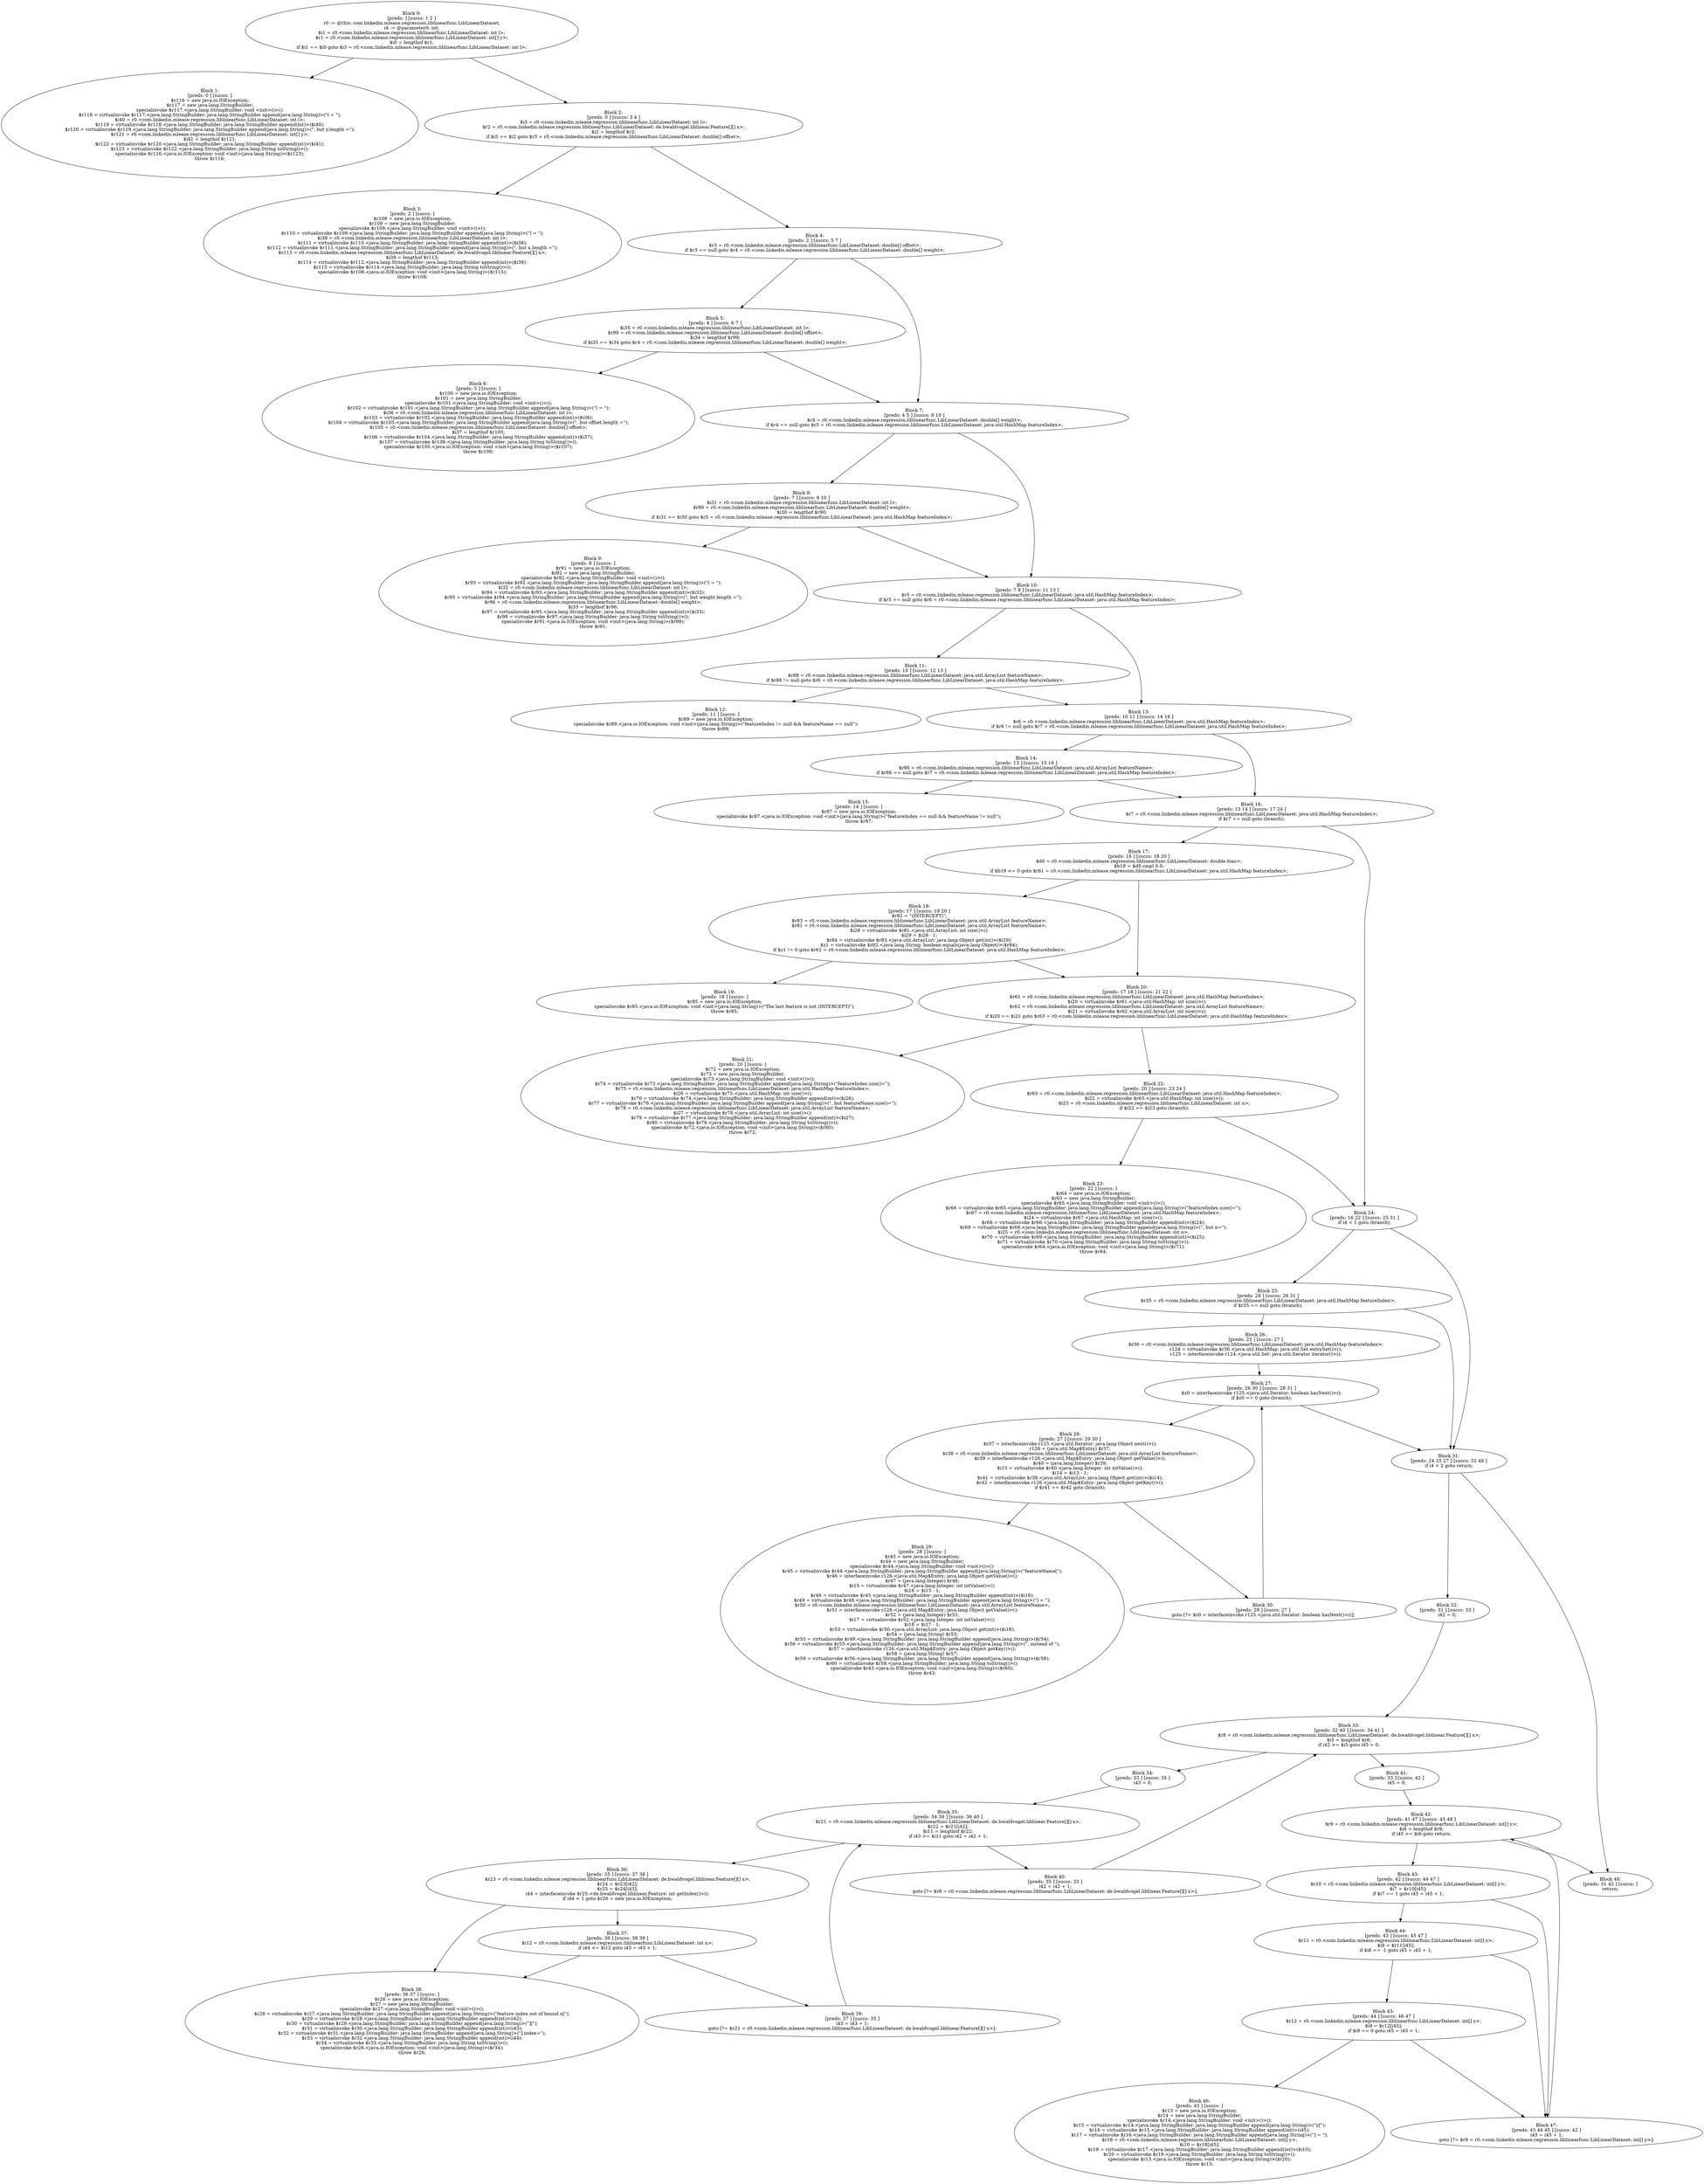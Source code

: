 digraph "unitGraph" {
    "Block 0:
[preds: ] [succs: 1 2 ]
r0 := @this: com.linkedin.mlease.regression.liblinearfunc.LibLinearDataset;
i4 := @parameter0: int;
$i1 = r0.<com.linkedin.mlease.regression.liblinearfunc.LibLinearDataset: int l>;
$r1 = r0.<com.linkedin.mlease.regression.liblinearfunc.LibLinearDataset: int[] y>;
$i0 = lengthof $r1;
if $i1 == $i0 goto $i3 = r0.<com.linkedin.mlease.regression.liblinearfunc.LibLinearDataset: int l>;
"
    "Block 1:
[preds: 0 ] [succs: ]
$r116 = new java.io.IOException;
$r117 = new java.lang.StringBuilder;
specialinvoke $r117.<java.lang.StringBuilder: void <init>()>();
$r118 = virtualinvoke $r117.<java.lang.StringBuilder: java.lang.StringBuilder append(java.lang.String)>(\"l = \");
$i40 = r0.<com.linkedin.mlease.regression.liblinearfunc.LibLinearDataset: int l>;
$r119 = virtualinvoke $r118.<java.lang.StringBuilder: java.lang.StringBuilder append(int)>($i40);
$r120 = virtualinvoke $r119.<java.lang.StringBuilder: java.lang.StringBuilder append(java.lang.String)>(\", but y.length =\");
$r121 = r0.<com.linkedin.mlease.regression.liblinearfunc.LibLinearDataset: int[] y>;
$i41 = lengthof $r121;
$r122 = virtualinvoke $r120.<java.lang.StringBuilder: java.lang.StringBuilder append(int)>($i41);
$r123 = virtualinvoke $r122.<java.lang.StringBuilder: java.lang.String toString()>();
specialinvoke $r116.<java.io.IOException: void <init>(java.lang.String)>($r123);
throw $r116;
"
    "Block 2:
[preds: 0 ] [succs: 3 4 ]
$i3 = r0.<com.linkedin.mlease.regression.liblinearfunc.LibLinearDataset: int l>;
$r2 = r0.<com.linkedin.mlease.regression.liblinearfunc.LibLinearDataset: de.bwaldvogel.liblinear.Feature[][] x>;
$i2 = lengthof $r2;
if $i3 == $i2 goto $r3 = r0.<com.linkedin.mlease.regression.liblinearfunc.LibLinearDataset: double[] offset>;
"
    "Block 3:
[preds: 2 ] [succs: ]
$r108 = new java.io.IOException;
$r109 = new java.lang.StringBuilder;
specialinvoke $r109.<java.lang.StringBuilder: void <init>()>();
$r110 = virtualinvoke $r109.<java.lang.StringBuilder: java.lang.StringBuilder append(java.lang.String)>(\"l = \");
$i38 = r0.<com.linkedin.mlease.regression.liblinearfunc.LibLinearDataset: int l>;
$r111 = virtualinvoke $r110.<java.lang.StringBuilder: java.lang.StringBuilder append(int)>($i38);
$r112 = virtualinvoke $r111.<java.lang.StringBuilder: java.lang.StringBuilder append(java.lang.String)>(\", but x.length =\");
$r113 = r0.<com.linkedin.mlease.regression.liblinearfunc.LibLinearDataset: de.bwaldvogel.liblinear.Feature[][] x>;
$i39 = lengthof $r113;
$r114 = virtualinvoke $r112.<java.lang.StringBuilder: java.lang.StringBuilder append(int)>($i39);
$r115 = virtualinvoke $r114.<java.lang.StringBuilder: java.lang.String toString()>();
specialinvoke $r108.<java.io.IOException: void <init>(java.lang.String)>($r115);
throw $r108;
"
    "Block 4:
[preds: 2 ] [succs: 5 7 ]
$r3 = r0.<com.linkedin.mlease.regression.liblinearfunc.LibLinearDataset: double[] offset>;
if $r3 == null goto $r4 = r0.<com.linkedin.mlease.regression.liblinearfunc.LibLinearDataset: double[] weight>;
"
    "Block 5:
[preds: 4 ] [succs: 6 7 ]
$i35 = r0.<com.linkedin.mlease.regression.liblinearfunc.LibLinearDataset: int l>;
$r99 = r0.<com.linkedin.mlease.regression.liblinearfunc.LibLinearDataset: double[] offset>;
$i34 = lengthof $r99;
if $i35 == $i34 goto $r4 = r0.<com.linkedin.mlease.regression.liblinearfunc.LibLinearDataset: double[] weight>;
"
    "Block 6:
[preds: 5 ] [succs: ]
$r100 = new java.io.IOException;
$r101 = new java.lang.StringBuilder;
specialinvoke $r101.<java.lang.StringBuilder: void <init>()>();
$r102 = virtualinvoke $r101.<java.lang.StringBuilder: java.lang.StringBuilder append(java.lang.String)>(\"l = \");
$i36 = r0.<com.linkedin.mlease.regression.liblinearfunc.LibLinearDataset: int l>;
$r103 = virtualinvoke $r102.<java.lang.StringBuilder: java.lang.StringBuilder append(int)>($i36);
$r104 = virtualinvoke $r103.<java.lang.StringBuilder: java.lang.StringBuilder append(java.lang.String)>(\", but offset.length =\");
$r105 = r0.<com.linkedin.mlease.regression.liblinearfunc.LibLinearDataset: double[] offset>;
$i37 = lengthof $r105;
$r106 = virtualinvoke $r104.<java.lang.StringBuilder: java.lang.StringBuilder append(int)>($i37);
$r107 = virtualinvoke $r106.<java.lang.StringBuilder: java.lang.String toString()>();
specialinvoke $r100.<java.io.IOException: void <init>(java.lang.String)>($r107);
throw $r100;
"
    "Block 7:
[preds: 4 5 ] [succs: 8 10 ]
$r4 = r0.<com.linkedin.mlease.regression.liblinearfunc.LibLinearDataset: double[] weight>;
if $r4 == null goto $r5 = r0.<com.linkedin.mlease.regression.liblinearfunc.LibLinearDataset: java.util.HashMap featureIndex>;
"
    "Block 8:
[preds: 7 ] [succs: 9 10 ]
$i31 = r0.<com.linkedin.mlease.regression.liblinearfunc.LibLinearDataset: int l>;
$r90 = r0.<com.linkedin.mlease.regression.liblinearfunc.LibLinearDataset: double[] weight>;
$i30 = lengthof $r90;
if $i31 == $i30 goto $r5 = r0.<com.linkedin.mlease.regression.liblinearfunc.LibLinearDataset: java.util.HashMap featureIndex>;
"
    "Block 9:
[preds: 8 ] [succs: ]
$r91 = new java.io.IOException;
$r92 = new java.lang.StringBuilder;
specialinvoke $r92.<java.lang.StringBuilder: void <init>()>();
$r93 = virtualinvoke $r92.<java.lang.StringBuilder: java.lang.StringBuilder append(java.lang.String)>(\"l = \");
$i32 = r0.<com.linkedin.mlease.regression.liblinearfunc.LibLinearDataset: int l>;
$r94 = virtualinvoke $r93.<java.lang.StringBuilder: java.lang.StringBuilder append(int)>($i32);
$r95 = virtualinvoke $r94.<java.lang.StringBuilder: java.lang.StringBuilder append(java.lang.String)>(\", but weight.length =\");
$r96 = r0.<com.linkedin.mlease.regression.liblinearfunc.LibLinearDataset: double[] weight>;
$i33 = lengthof $r96;
$r97 = virtualinvoke $r95.<java.lang.StringBuilder: java.lang.StringBuilder append(int)>($i33);
$r98 = virtualinvoke $r97.<java.lang.StringBuilder: java.lang.String toString()>();
specialinvoke $r91.<java.io.IOException: void <init>(java.lang.String)>($r98);
throw $r91;
"
    "Block 10:
[preds: 7 8 ] [succs: 11 13 ]
$r5 = r0.<com.linkedin.mlease.regression.liblinearfunc.LibLinearDataset: java.util.HashMap featureIndex>;
if $r5 == null goto $r6 = r0.<com.linkedin.mlease.regression.liblinearfunc.LibLinearDataset: java.util.HashMap featureIndex>;
"
    "Block 11:
[preds: 10 ] [succs: 12 13 ]
$r88 = r0.<com.linkedin.mlease.regression.liblinearfunc.LibLinearDataset: java.util.ArrayList featureName>;
if $r88 != null goto $r6 = r0.<com.linkedin.mlease.regression.liblinearfunc.LibLinearDataset: java.util.HashMap featureIndex>;
"
    "Block 12:
[preds: 11 ] [succs: ]
$r89 = new java.io.IOException;
specialinvoke $r89.<java.io.IOException: void <init>(java.lang.String)>(\"featureIndex != null && featureName == null\");
throw $r89;
"
    "Block 13:
[preds: 10 11 ] [succs: 14 16 ]
$r6 = r0.<com.linkedin.mlease.regression.liblinearfunc.LibLinearDataset: java.util.HashMap featureIndex>;
if $r6 != null goto $r7 = r0.<com.linkedin.mlease.regression.liblinearfunc.LibLinearDataset: java.util.HashMap featureIndex>;
"
    "Block 14:
[preds: 13 ] [succs: 15 16 ]
$r86 = r0.<com.linkedin.mlease.regression.liblinearfunc.LibLinearDataset: java.util.ArrayList featureName>;
if $r86 == null goto $r7 = r0.<com.linkedin.mlease.regression.liblinearfunc.LibLinearDataset: java.util.HashMap featureIndex>;
"
    "Block 15:
[preds: 14 ] [succs: ]
$r87 = new java.io.IOException;
specialinvoke $r87.<java.io.IOException: void <init>(java.lang.String)>(\"featureIndex == null && featureName != null\");
throw $r87;
"
    "Block 16:
[preds: 13 14 ] [succs: 17 24 ]
$r7 = r0.<com.linkedin.mlease.regression.liblinearfunc.LibLinearDataset: java.util.HashMap featureIndex>;
if $r7 == null goto (branch);
"
    "Block 17:
[preds: 16 ] [succs: 18 20 ]
$d0 = r0.<com.linkedin.mlease.regression.liblinearfunc.LibLinearDataset: double bias>;
$b19 = $d0 cmpl 0.0;
if $b19 <= 0 goto $r61 = r0.<com.linkedin.mlease.regression.liblinearfunc.LibLinearDataset: java.util.HashMap featureIndex>;
"
    "Block 18:
[preds: 17 ] [succs: 19 20 ]
$r82 = \"(INTERCEPT)\";
$r83 = r0.<com.linkedin.mlease.regression.liblinearfunc.LibLinearDataset: java.util.ArrayList featureName>;
$r81 = r0.<com.linkedin.mlease.regression.liblinearfunc.LibLinearDataset: java.util.ArrayList featureName>;
$i28 = virtualinvoke $r81.<java.util.ArrayList: int size()>();
$i29 = $i28 - 1;
$r84 = virtualinvoke $r83.<java.util.ArrayList: java.lang.Object get(int)>($i29);
$z1 = virtualinvoke $r82.<java.lang.String: boolean equals(java.lang.Object)>($r84);
if $z1 != 0 goto $r61 = r0.<com.linkedin.mlease.regression.liblinearfunc.LibLinearDataset: java.util.HashMap featureIndex>;
"
    "Block 19:
[preds: 18 ] [succs: ]
$r85 = new java.io.IOException;
specialinvoke $r85.<java.io.IOException: void <init>(java.lang.String)>(\"The last feature is not (INTERCEPT)\");
throw $r85;
"
    "Block 20:
[preds: 17 18 ] [succs: 21 22 ]
$r61 = r0.<com.linkedin.mlease.regression.liblinearfunc.LibLinearDataset: java.util.HashMap featureIndex>;
$i20 = virtualinvoke $r61.<java.util.HashMap: int size()>();
$r62 = r0.<com.linkedin.mlease.regression.liblinearfunc.LibLinearDataset: java.util.ArrayList featureName>;
$i21 = virtualinvoke $r62.<java.util.ArrayList: int size()>();
if $i20 == $i21 goto $r63 = r0.<com.linkedin.mlease.regression.liblinearfunc.LibLinearDataset: java.util.HashMap featureIndex>;
"
    "Block 21:
[preds: 20 ] [succs: ]
$r72 = new java.io.IOException;
$r73 = new java.lang.StringBuilder;
specialinvoke $r73.<java.lang.StringBuilder: void <init>()>();
$r74 = virtualinvoke $r73.<java.lang.StringBuilder: java.lang.StringBuilder append(java.lang.String)>(\"featureIndex.size()=\");
$r75 = r0.<com.linkedin.mlease.regression.liblinearfunc.LibLinearDataset: java.util.HashMap featureIndex>;
$i26 = virtualinvoke $r75.<java.util.HashMap: int size()>();
$r76 = virtualinvoke $r74.<java.lang.StringBuilder: java.lang.StringBuilder append(int)>($i26);
$r77 = virtualinvoke $r76.<java.lang.StringBuilder: java.lang.StringBuilder append(java.lang.String)>(\", but featureName.size()=\");
$r78 = r0.<com.linkedin.mlease.regression.liblinearfunc.LibLinearDataset: java.util.ArrayList featureName>;
$i27 = virtualinvoke $r78.<java.util.ArrayList: int size()>();
$r79 = virtualinvoke $r77.<java.lang.StringBuilder: java.lang.StringBuilder append(int)>($i27);
$r80 = virtualinvoke $r79.<java.lang.StringBuilder: java.lang.String toString()>();
specialinvoke $r72.<java.io.IOException: void <init>(java.lang.String)>($r80);
throw $r72;
"
    "Block 22:
[preds: 20 ] [succs: 23 24 ]
$r63 = r0.<com.linkedin.mlease.regression.liblinearfunc.LibLinearDataset: java.util.HashMap featureIndex>;
$i22 = virtualinvoke $r63.<java.util.HashMap: int size()>();
$i23 = r0.<com.linkedin.mlease.regression.liblinearfunc.LibLinearDataset: int n>;
if $i22 == $i23 goto (branch);
"
    "Block 23:
[preds: 22 ] [succs: ]
$r64 = new java.io.IOException;
$r65 = new java.lang.StringBuilder;
specialinvoke $r65.<java.lang.StringBuilder: void <init>()>();
$r66 = virtualinvoke $r65.<java.lang.StringBuilder: java.lang.StringBuilder append(java.lang.String)>(\"featureIndex.size()=\");
$r67 = r0.<com.linkedin.mlease.regression.liblinearfunc.LibLinearDataset: java.util.HashMap featureIndex>;
$i24 = virtualinvoke $r67.<java.util.HashMap: int size()>();
$r68 = virtualinvoke $r66.<java.lang.StringBuilder: java.lang.StringBuilder append(int)>($i24);
$r69 = virtualinvoke $r68.<java.lang.StringBuilder: java.lang.StringBuilder append(java.lang.String)>(\", but n=\");
$i25 = r0.<com.linkedin.mlease.regression.liblinearfunc.LibLinearDataset: int n>;
$r70 = virtualinvoke $r69.<java.lang.StringBuilder: java.lang.StringBuilder append(int)>($i25);
$r71 = virtualinvoke $r70.<java.lang.StringBuilder: java.lang.String toString()>();
specialinvoke $r64.<java.io.IOException: void <init>(java.lang.String)>($r71);
throw $r64;
"
    "Block 24:
[preds: 16 22 ] [succs: 25 31 ]
if i4 < 1 goto (branch);
"
    "Block 25:
[preds: 24 ] [succs: 26 31 ]
$r35 = r0.<com.linkedin.mlease.regression.liblinearfunc.LibLinearDataset: java.util.HashMap featureIndex>;
if $r35 == null goto (branch);
"
    "Block 26:
[preds: 25 ] [succs: 27 ]
$r36 = r0.<com.linkedin.mlease.regression.liblinearfunc.LibLinearDataset: java.util.HashMap featureIndex>;
r124 = virtualinvoke $r36.<java.util.HashMap: java.util.Set entrySet()>();
r125 = interfaceinvoke r124.<java.util.Set: java.util.Iterator iterator()>();
"
    "Block 27:
[preds: 26 30 ] [succs: 28 31 ]
$z0 = interfaceinvoke r125.<java.util.Iterator: boolean hasNext()>();
if $z0 == 0 goto (branch);
"
    "Block 28:
[preds: 27 ] [succs: 29 30 ]
$r37 = interfaceinvoke r125.<java.util.Iterator: java.lang.Object next()>();
r126 = (java.util.Map$Entry) $r37;
$r38 = r0.<com.linkedin.mlease.regression.liblinearfunc.LibLinearDataset: java.util.ArrayList featureName>;
$r39 = interfaceinvoke r126.<java.util.Map$Entry: java.lang.Object getValue()>();
$r40 = (java.lang.Integer) $r39;
$i13 = virtualinvoke $r40.<java.lang.Integer: int intValue()>();
$i14 = $i13 - 1;
$r41 = virtualinvoke $r38.<java.util.ArrayList: java.lang.Object get(int)>($i14);
$r42 = interfaceinvoke r126.<java.util.Map$Entry: java.lang.Object getKey()>();
if $r41 == $r42 goto (branch);
"
    "Block 29:
[preds: 28 ] [succs: ]
$r43 = new java.io.IOException;
$r44 = new java.lang.StringBuilder;
specialinvoke $r44.<java.lang.StringBuilder: void <init>()>();
$r45 = virtualinvoke $r44.<java.lang.StringBuilder: java.lang.StringBuilder append(java.lang.String)>(\"featureName[\");
$r46 = interfaceinvoke r126.<java.util.Map$Entry: java.lang.Object getValue()>();
$r47 = (java.lang.Integer) $r46;
$i15 = virtualinvoke $r47.<java.lang.Integer: int intValue()>();
$i16 = $i15 - 1;
$r48 = virtualinvoke $r45.<java.lang.StringBuilder: java.lang.StringBuilder append(int)>($i16);
$r49 = virtualinvoke $r48.<java.lang.StringBuilder: java.lang.StringBuilder append(java.lang.String)>(\"] = \");
$r50 = r0.<com.linkedin.mlease.regression.liblinearfunc.LibLinearDataset: java.util.ArrayList featureName>;
$r51 = interfaceinvoke r126.<java.util.Map$Entry: java.lang.Object getValue()>();
$r52 = (java.lang.Integer) $r51;
$i17 = virtualinvoke $r52.<java.lang.Integer: int intValue()>();
$i18 = $i17 - 1;
$r53 = virtualinvoke $r50.<java.util.ArrayList: java.lang.Object get(int)>($i18);
$r54 = (java.lang.String) $r53;
$r55 = virtualinvoke $r49.<java.lang.StringBuilder: java.lang.StringBuilder append(java.lang.String)>($r54);
$r56 = virtualinvoke $r55.<java.lang.StringBuilder: java.lang.StringBuilder append(java.lang.String)>(\", instead of \");
$r57 = interfaceinvoke r126.<java.util.Map$Entry: java.lang.Object getKey()>();
$r58 = (java.lang.String) $r57;
$r59 = virtualinvoke $r56.<java.lang.StringBuilder: java.lang.StringBuilder append(java.lang.String)>($r58);
$r60 = virtualinvoke $r59.<java.lang.StringBuilder: java.lang.String toString()>();
specialinvoke $r43.<java.io.IOException: void <init>(java.lang.String)>($r60);
throw $r43;
"
    "Block 30:
[preds: 28 ] [succs: 27 ]
goto [?= $z0 = interfaceinvoke r125.<java.util.Iterator: boolean hasNext()>()];
"
    "Block 31:
[preds: 24 25 27 ] [succs: 32 48 ]
if i4 < 2 goto return;
"
    "Block 32:
[preds: 31 ] [succs: 33 ]
i42 = 0;
"
    "Block 33:
[preds: 32 40 ] [succs: 34 41 ]
$r8 = r0.<com.linkedin.mlease.regression.liblinearfunc.LibLinearDataset: de.bwaldvogel.liblinear.Feature[][] x>;
$i5 = lengthof $r8;
if i42 >= $i5 goto i45 = 0;
"
    "Block 34:
[preds: 33 ] [succs: 35 ]
i43 = 0;
"
    "Block 35:
[preds: 34 39 ] [succs: 36 40 ]
$r21 = r0.<com.linkedin.mlease.regression.liblinearfunc.LibLinearDataset: de.bwaldvogel.liblinear.Feature[][] x>;
$r22 = $r21[i42];
$i11 = lengthof $r22;
if i43 >= $i11 goto i42 = i42 + 1;
"
    "Block 36:
[preds: 35 ] [succs: 37 38 ]
$r23 = r0.<com.linkedin.mlease.regression.liblinearfunc.LibLinearDataset: de.bwaldvogel.liblinear.Feature[][] x>;
$r24 = $r23[i42];
$r25 = $r24[i43];
i44 = interfaceinvoke $r25.<de.bwaldvogel.liblinear.Feature: int getIndex()>();
if i44 < 1 goto $r26 = new java.io.IOException;
"
    "Block 37:
[preds: 36 ] [succs: 38 39 ]
$i12 = r0.<com.linkedin.mlease.regression.liblinearfunc.LibLinearDataset: int n>;
if i44 <= $i12 goto i43 = i43 + 1;
"
    "Block 38:
[preds: 36 37 ] [succs: ]
$r26 = new java.io.IOException;
$r27 = new java.lang.StringBuilder;
specialinvoke $r27.<java.lang.StringBuilder: void <init>()>();
$r28 = virtualinvoke $r27.<java.lang.StringBuilder: java.lang.StringBuilder append(java.lang.String)>(\"feature index out of bound x[\");
$r29 = virtualinvoke $r28.<java.lang.StringBuilder: java.lang.StringBuilder append(int)>(i42);
$r30 = virtualinvoke $r29.<java.lang.StringBuilder: java.lang.StringBuilder append(java.lang.String)>(\"][\");
$r31 = virtualinvoke $r30.<java.lang.StringBuilder: java.lang.StringBuilder append(int)>(i43);
$r32 = virtualinvoke $r31.<java.lang.StringBuilder: java.lang.StringBuilder append(java.lang.String)>(\"].index=\");
$r33 = virtualinvoke $r32.<java.lang.StringBuilder: java.lang.StringBuilder append(int)>(i44);
$r34 = virtualinvoke $r33.<java.lang.StringBuilder: java.lang.String toString()>();
specialinvoke $r26.<java.io.IOException: void <init>(java.lang.String)>($r34);
throw $r26;
"
    "Block 39:
[preds: 37 ] [succs: 35 ]
i43 = i43 + 1;
goto [?= $r21 = r0.<com.linkedin.mlease.regression.liblinearfunc.LibLinearDataset: de.bwaldvogel.liblinear.Feature[][] x>];
"
    "Block 40:
[preds: 35 ] [succs: 33 ]
i42 = i42 + 1;
goto [?= $r8 = r0.<com.linkedin.mlease.regression.liblinearfunc.LibLinearDataset: de.bwaldvogel.liblinear.Feature[][] x>];
"
    "Block 41:
[preds: 33 ] [succs: 42 ]
i45 = 0;
"
    "Block 42:
[preds: 41 47 ] [succs: 43 48 ]
$r9 = r0.<com.linkedin.mlease.regression.liblinearfunc.LibLinearDataset: int[] y>;
$i6 = lengthof $r9;
if i45 >= $i6 goto return;
"
    "Block 43:
[preds: 42 ] [succs: 44 47 ]
$r10 = r0.<com.linkedin.mlease.regression.liblinearfunc.LibLinearDataset: int[] y>;
$i7 = $r10[i45];
if $i7 == 1 goto i45 = i45 + 1;
"
    "Block 44:
[preds: 43 ] [succs: 45 47 ]
$r11 = r0.<com.linkedin.mlease.regression.liblinearfunc.LibLinearDataset: int[] y>;
$i8 = $r11[i45];
if $i8 == -1 goto i45 = i45 + 1;
"
    "Block 45:
[preds: 44 ] [succs: 46 47 ]
$r12 = r0.<com.linkedin.mlease.regression.liblinearfunc.LibLinearDataset: int[] y>;
$i9 = $r12[i45];
if $i9 == 0 goto i45 = i45 + 1;
"
    "Block 46:
[preds: 45 ] [succs: ]
$r13 = new java.io.IOException;
$r14 = new java.lang.StringBuilder;
specialinvoke $r14.<java.lang.StringBuilder: void <init>()>();
$r15 = virtualinvoke $r14.<java.lang.StringBuilder: java.lang.StringBuilder append(java.lang.String)>(\"y[\");
$r16 = virtualinvoke $r15.<java.lang.StringBuilder: java.lang.StringBuilder append(int)>(i45);
$r17 = virtualinvoke $r16.<java.lang.StringBuilder: java.lang.StringBuilder append(java.lang.String)>(\"] = \");
$r18 = r0.<com.linkedin.mlease.regression.liblinearfunc.LibLinearDataset: int[] y>;
$i10 = $r18[i45];
$r19 = virtualinvoke $r17.<java.lang.StringBuilder: java.lang.StringBuilder append(int)>($i10);
$r20 = virtualinvoke $r19.<java.lang.StringBuilder: java.lang.String toString()>();
specialinvoke $r13.<java.io.IOException: void <init>(java.lang.String)>($r20);
throw $r13;
"
    "Block 47:
[preds: 43 44 45 ] [succs: 42 ]
i45 = i45 + 1;
goto [?= $r9 = r0.<com.linkedin.mlease.regression.liblinearfunc.LibLinearDataset: int[] y>];
"
    "Block 48:
[preds: 31 42 ] [succs: ]
return;
"
    "Block 0:
[preds: ] [succs: 1 2 ]
r0 := @this: com.linkedin.mlease.regression.liblinearfunc.LibLinearDataset;
i4 := @parameter0: int;
$i1 = r0.<com.linkedin.mlease.regression.liblinearfunc.LibLinearDataset: int l>;
$r1 = r0.<com.linkedin.mlease.regression.liblinearfunc.LibLinearDataset: int[] y>;
$i0 = lengthof $r1;
if $i1 == $i0 goto $i3 = r0.<com.linkedin.mlease.regression.liblinearfunc.LibLinearDataset: int l>;
"->"Block 1:
[preds: 0 ] [succs: ]
$r116 = new java.io.IOException;
$r117 = new java.lang.StringBuilder;
specialinvoke $r117.<java.lang.StringBuilder: void <init>()>();
$r118 = virtualinvoke $r117.<java.lang.StringBuilder: java.lang.StringBuilder append(java.lang.String)>(\"l = \");
$i40 = r0.<com.linkedin.mlease.regression.liblinearfunc.LibLinearDataset: int l>;
$r119 = virtualinvoke $r118.<java.lang.StringBuilder: java.lang.StringBuilder append(int)>($i40);
$r120 = virtualinvoke $r119.<java.lang.StringBuilder: java.lang.StringBuilder append(java.lang.String)>(\", but y.length =\");
$r121 = r0.<com.linkedin.mlease.regression.liblinearfunc.LibLinearDataset: int[] y>;
$i41 = lengthof $r121;
$r122 = virtualinvoke $r120.<java.lang.StringBuilder: java.lang.StringBuilder append(int)>($i41);
$r123 = virtualinvoke $r122.<java.lang.StringBuilder: java.lang.String toString()>();
specialinvoke $r116.<java.io.IOException: void <init>(java.lang.String)>($r123);
throw $r116;
";
    "Block 0:
[preds: ] [succs: 1 2 ]
r0 := @this: com.linkedin.mlease.regression.liblinearfunc.LibLinearDataset;
i4 := @parameter0: int;
$i1 = r0.<com.linkedin.mlease.regression.liblinearfunc.LibLinearDataset: int l>;
$r1 = r0.<com.linkedin.mlease.regression.liblinearfunc.LibLinearDataset: int[] y>;
$i0 = lengthof $r1;
if $i1 == $i0 goto $i3 = r0.<com.linkedin.mlease.regression.liblinearfunc.LibLinearDataset: int l>;
"->"Block 2:
[preds: 0 ] [succs: 3 4 ]
$i3 = r0.<com.linkedin.mlease.regression.liblinearfunc.LibLinearDataset: int l>;
$r2 = r0.<com.linkedin.mlease.regression.liblinearfunc.LibLinearDataset: de.bwaldvogel.liblinear.Feature[][] x>;
$i2 = lengthof $r2;
if $i3 == $i2 goto $r3 = r0.<com.linkedin.mlease.regression.liblinearfunc.LibLinearDataset: double[] offset>;
";
    "Block 2:
[preds: 0 ] [succs: 3 4 ]
$i3 = r0.<com.linkedin.mlease.regression.liblinearfunc.LibLinearDataset: int l>;
$r2 = r0.<com.linkedin.mlease.regression.liblinearfunc.LibLinearDataset: de.bwaldvogel.liblinear.Feature[][] x>;
$i2 = lengthof $r2;
if $i3 == $i2 goto $r3 = r0.<com.linkedin.mlease.regression.liblinearfunc.LibLinearDataset: double[] offset>;
"->"Block 3:
[preds: 2 ] [succs: ]
$r108 = new java.io.IOException;
$r109 = new java.lang.StringBuilder;
specialinvoke $r109.<java.lang.StringBuilder: void <init>()>();
$r110 = virtualinvoke $r109.<java.lang.StringBuilder: java.lang.StringBuilder append(java.lang.String)>(\"l = \");
$i38 = r0.<com.linkedin.mlease.regression.liblinearfunc.LibLinearDataset: int l>;
$r111 = virtualinvoke $r110.<java.lang.StringBuilder: java.lang.StringBuilder append(int)>($i38);
$r112 = virtualinvoke $r111.<java.lang.StringBuilder: java.lang.StringBuilder append(java.lang.String)>(\", but x.length =\");
$r113 = r0.<com.linkedin.mlease.regression.liblinearfunc.LibLinearDataset: de.bwaldvogel.liblinear.Feature[][] x>;
$i39 = lengthof $r113;
$r114 = virtualinvoke $r112.<java.lang.StringBuilder: java.lang.StringBuilder append(int)>($i39);
$r115 = virtualinvoke $r114.<java.lang.StringBuilder: java.lang.String toString()>();
specialinvoke $r108.<java.io.IOException: void <init>(java.lang.String)>($r115);
throw $r108;
";
    "Block 2:
[preds: 0 ] [succs: 3 4 ]
$i3 = r0.<com.linkedin.mlease.regression.liblinearfunc.LibLinearDataset: int l>;
$r2 = r0.<com.linkedin.mlease.regression.liblinearfunc.LibLinearDataset: de.bwaldvogel.liblinear.Feature[][] x>;
$i2 = lengthof $r2;
if $i3 == $i2 goto $r3 = r0.<com.linkedin.mlease.regression.liblinearfunc.LibLinearDataset: double[] offset>;
"->"Block 4:
[preds: 2 ] [succs: 5 7 ]
$r3 = r0.<com.linkedin.mlease.regression.liblinearfunc.LibLinearDataset: double[] offset>;
if $r3 == null goto $r4 = r0.<com.linkedin.mlease.regression.liblinearfunc.LibLinearDataset: double[] weight>;
";
    "Block 4:
[preds: 2 ] [succs: 5 7 ]
$r3 = r0.<com.linkedin.mlease.regression.liblinearfunc.LibLinearDataset: double[] offset>;
if $r3 == null goto $r4 = r0.<com.linkedin.mlease.regression.liblinearfunc.LibLinearDataset: double[] weight>;
"->"Block 5:
[preds: 4 ] [succs: 6 7 ]
$i35 = r0.<com.linkedin.mlease.regression.liblinearfunc.LibLinearDataset: int l>;
$r99 = r0.<com.linkedin.mlease.regression.liblinearfunc.LibLinearDataset: double[] offset>;
$i34 = lengthof $r99;
if $i35 == $i34 goto $r4 = r0.<com.linkedin.mlease.regression.liblinearfunc.LibLinearDataset: double[] weight>;
";
    "Block 4:
[preds: 2 ] [succs: 5 7 ]
$r3 = r0.<com.linkedin.mlease.regression.liblinearfunc.LibLinearDataset: double[] offset>;
if $r3 == null goto $r4 = r0.<com.linkedin.mlease.regression.liblinearfunc.LibLinearDataset: double[] weight>;
"->"Block 7:
[preds: 4 5 ] [succs: 8 10 ]
$r4 = r0.<com.linkedin.mlease.regression.liblinearfunc.LibLinearDataset: double[] weight>;
if $r4 == null goto $r5 = r0.<com.linkedin.mlease.regression.liblinearfunc.LibLinearDataset: java.util.HashMap featureIndex>;
";
    "Block 5:
[preds: 4 ] [succs: 6 7 ]
$i35 = r0.<com.linkedin.mlease.regression.liblinearfunc.LibLinearDataset: int l>;
$r99 = r0.<com.linkedin.mlease.regression.liblinearfunc.LibLinearDataset: double[] offset>;
$i34 = lengthof $r99;
if $i35 == $i34 goto $r4 = r0.<com.linkedin.mlease.regression.liblinearfunc.LibLinearDataset: double[] weight>;
"->"Block 6:
[preds: 5 ] [succs: ]
$r100 = new java.io.IOException;
$r101 = new java.lang.StringBuilder;
specialinvoke $r101.<java.lang.StringBuilder: void <init>()>();
$r102 = virtualinvoke $r101.<java.lang.StringBuilder: java.lang.StringBuilder append(java.lang.String)>(\"l = \");
$i36 = r0.<com.linkedin.mlease.regression.liblinearfunc.LibLinearDataset: int l>;
$r103 = virtualinvoke $r102.<java.lang.StringBuilder: java.lang.StringBuilder append(int)>($i36);
$r104 = virtualinvoke $r103.<java.lang.StringBuilder: java.lang.StringBuilder append(java.lang.String)>(\", but offset.length =\");
$r105 = r0.<com.linkedin.mlease.regression.liblinearfunc.LibLinearDataset: double[] offset>;
$i37 = lengthof $r105;
$r106 = virtualinvoke $r104.<java.lang.StringBuilder: java.lang.StringBuilder append(int)>($i37);
$r107 = virtualinvoke $r106.<java.lang.StringBuilder: java.lang.String toString()>();
specialinvoke $r100.<java.io.IOException: void <init>(java.lang.String)>($r107);
throw $r100;
";
    "Block 5:
[preds: 4 ] [succs: 6 7 ]
$i35 = r0.<com.linkedin.mlease.regression.liblinearfunc.LibLinearDataset: int l>;
$r99 = r0.<com.linkedin.mlease.regression.liblinearfunc.LibLinearDataset: double[] offset>;
$i34 = lengthof $r99;
if $i35 == $i34 goto $r4 = r0.<com.linkedin.mlease.regression.liblinearfunc.LibLinearDataset: double[] weight>;
"->"Block 7:
[preds: 4 5 ] [succs: 8 10 ]
$r4 = r0.<com.linkedin.mlease.regression.liblinearfunc.LibLinearDataset: double[] weight>;
if $r4 == null goto $r5 = r0.<com.linkedin.mlease.regression.liblinearfunc.LibLinearDataset: java.util.HashMap featureIndex>;
";
    "Block 7:
[preds: 4 5 ] [succs: 8 10 ]
$r4 = r0.<com.linkedin.mlease.regression.liblinearfunc.LibLinearDataset: double[] weight>;
if $r4 == null goto $r5 = r0.<com.linkedin.mlease.regression.liblinearfunc.LibLinearDataset: java.util.HashMap featureIndex>;
"->"Block 8:
[preds: 7 ] [succs: 9 10 ]
$i31 = r0.<com.linkedin.mlease.regression.liblinearfunc.LibLinearDataset: int l>;
$r90 = r0.<com.linkedin.mlease.regression.liblinearfunc.LibLinearDataset: double[] weight>;
$i30 = lengthof $r90;
if $i31 == $i30 goto $r5 = r0.<com.linkedin.mlease.regression.liblinearfunc.LibLinearDataset: java.util.HashMap featureIndex>;
";
    "Block 7:
[preds: 4 5 ] [succs: 8 10 ]
$r4 = r0.<com.linkedin.mlease.regression.liblinearfunc.LibLinearDataset: double[] weight>;
if $r4 == null goto $r5 = r0.<com.linkedin.mlease.regression.liblinearfunc.LibLinearDataset: java.util.HashMap featureIndex>;
"->"Block 10:
[preds: 7 8 ] [succs: 11 13 ]
$r5 = r0.<com.linkedin.mlease.regression.liblinearfunc.LibLinearDataset: java.util.HashMap featureIndex>;
if $r5 == null goto $r6 = r0.<com.linkedin.mlease.regression.liblinearfunc.LibLinearDataset: java.util.HashMap featureIndex>;
";
    "Block 8:
[preds: 7 ] [succs: 9 10 ]
$i31 = r0.<com.linkedin.mlease.regression.liblinearfunc.LibLinearDataset: int l>;
$r90 = r0.<com.linkedin.mlease.regression.liblinearfunc.LibLinearDataset: double[] weight>;
$i30 = lengthof $r90;
if $i31 == $i30 goto $r5 = r0.<com.linkedin.mlease.regression.liblinearfunc.LibLinearDataset: java.util.HashMap featureIndex>;
"->"Block 9:
[preds: 8 ] [succs: ]
$r91 = new java.io.IOException;
$r92 = new java.lang.StringBuilder;
specialinvoke $r92.<java.lang.StringBuilder: void <init>()>();
$r93 = virtualinvoke $r92.<java.lang.StringBuilder: java.lang.StringBuilder append(java.lang.String)>(\"l = \");
$i32 = r0.<com.linkedin.mlease.regression.liblinearfunc.LibLinearDataset: int l>;
$r94 = virtualinvoke $r93.<java.lang.StringBuilder: java.lang.StringBuilder append(int)>($i32);
$r95 = virtualinvoke $r94.<java.lang.StringBuilder: java.lang.StringBuilder append(java.lang.String)>(\", but weight.length =\");
$r96 = r0.<com.linkedin.mlease.regression.liblinearfunc.LibLinearDataset: double[] weight>;
$i33 = lengthof $r96;
$r97 = virtualinvoke $r95.<java.lang.StringBuilder: java.lang.StringBuilder append(int)>($i33);
$r98 = virtualinvoke $r97.<java.lang.StringBuilder: java.lang.String toString()>();
specialinvoke $r91.<java.io.IOException: void <init>(java.lang.String)>($r98);
throw $r91;
";
    "Block 8:
[preds: 7 ] [succs: 9 10 ]
$i31 = r0.<com.linkedin.mlease.regression.liblinearfunc.LibLinearDataset: int l>;
$r90 = r0.<com.linkedin.mlease.regression.liblinearfunc.LibLinearDataset: double[] weight>;
$i30 = lengthof $r90;
if $i31 == $i30 goto $r5 = r0.<com.linkedin.mlease.regression.liblinearfunc.LibLinearDataset: java.util.HashMap featureIndex>;
"->"Block 10:
[preds: 7 8 ] [succs: 11 13 ]
$r5 = r0.<com.linkedin.mlease.regression.liblinearfunc.LibLinearDataset: java.util.HashMap featureIndex>;
if $r5 == null goto $r6 = r0.<com.linkedin.mlease.regression.liblinearfunc.LibLinearDataset: java.util.HashMap featureIndex>;
";
    "Block 10:
[preds: 7 8 ] [succs: 11 13 ]
$r5 = r0.<com.linkedin.mlease.regression.liblinearfunc.LibLinearDataset: java.util.HashMap featureIndex>;
if $r5 == null goto $r6 = r0.<com.linkedin.mlease.regression.liblinearfunc.LibLinearDataset: java.util.HashMap featureIndex>;
"->"Block 11:
[preds: 10 ] [succs: 12 13 ]
$r88 = r0.<com.linkedin.mlease.regression.liblinearfunc.LibLinearDataset: java.util.ArrayList featureName>;
if $r88 != null goto $r6 = r0.<com.linkedin.mlease.regression.liblinearfunc.LibLinearDataset: java.util.HashMap featureIndex>;
";
    "Block 10:
[preds: 7 8 ] [succs: 11 13 ]
$r5 = r0.<com.linkedin.mlease.regression.liblinearfunc.LibLinearDataset: java.util.HashMap featureIndex>;
if $r5 == null goto $r6 = r0.<com.linkedin.mlease.regression.liblinearfunc.LibLinearDataset: java.util.HashMap featureIndex>;
"->"Block 13:
[preds: 10 11 ] [succs: 14 16 ]
$r6 = r0.<com.linkedin.mlease.regression.liblinearfunc.LibLinearDataset: java.util.HashMap featureIndex>;
if $r6 != null goto $r7 = r0.<com.linkedin.mlease.regression.liblinearfunc.LibLinearDataset: java.util.HashMap featureIndex>;
";
    "Block 11:
[preds: 10 ] [succs: 12 13 ]
$r88 = r0.<com.linkedin.mlease.regression.liblinearfunc.LibLinearDataset: java.util.ArrayList featureName>;
if $r88 != null goto $r6 = r0.<com.linkedin.mlease.regression.liblinearfunc.LibLinearDataset: java.util.HashMap featureIndex>;
"->"Block 12:
[preds: 11 ] [succs: ]
$r89 = new java.io.IOException;
specialinvoke $r89.<java.io.IOException: void <init>(java.lang.String)>(\"featureIndex != null && featureName == null\");
throw $r89;
";
    "Block 11:
[preds: 10 ] [succs: 12 13 ]
$r88 = r0.<com.linkedin.mlease.regression.liblinearfunc.LibLinearDataset: java.util.ArrayList featureName>;
if $r88 != null goto $r6 = r0.<com.linkedin.mlease.regression.liblinearfunc.LibLinearDataset: java.util.HashMap featureIndex>;
"->"Block 13:
[preds: 10 11 ] [succs: 14 16 ]
$r6 = r0.<com.linkedin.mlease.regression.liblinearfunc.LibLinearDataset: java.util.HashMap featureIndex>;
if $r6 != null goto $r7 = r0.<com.linkedin.mlease.regression.liblinearfunc.LibLinearDataset: java.util.HashMap featureIndex>;
";
    "Block 13:
[preds: 10 11 ] [succs: 14 16 ]
$r6 = r0.<com.linkedin.mlease.regression.liblinearfunc.LibLinearDataset: java.util.HashMap featureIndex>;
if $r6 != null goto $r7 = r0.<com.linkedin.mlease.regression.liblinearfunc.LibLinearDataset: java.util.HashMap featureIndex>;
"->"Block 14:
[preds: 13 ] [succs: 15 16 ]
$r86 = r0.<com.linkedin.mlease.regression.liblinearfunc.LibLinearDataset: java.util.ArrayList featureName>;
if $r86 == null goto $r7 = r0.<com.linkedin.mlease.regression.liblinearfunc.LibLinearDataset: java.util.HashMap featureIndex>;
";
    "Block 13:
[preds: 10 11 ] [succs: 14 16 ]
$r6 = r0.<com.linkedin.mlease.regression.liblinearfunc.LibLinearDataset: java.util.HashMap featureIndex>;
if $r6 != null goto $r7 = r0.<com.linkedin.mlease.regression.liblinearfunc.LibLinearDataset: java.util.HashMap featureIndex>;
"->"Block 16:
[preds: 13 14 ] [succs: 17 24 ]
$r7 = r0.<com.linkedin.mlease.regression.liblinearfunc.LibLinearDataset: java.util.HashMap featureIndex>;
if $r7 == null goto (branch);
";
    "Block 14:
[preds: 13 ] [succs: 15 16 ]
$r86 = r0.<com.linkedin.mlease.regression.liblinearfunc.LibLinearDataset: java.util.ArrayList featureName>;
if $r86 == null goto $r7 = r0.<com.linkedin.mlease.regression.liblinearfunc.LibLinearDataset: java.util.HashMap featureIndex>;
"->"Block 15:
[preds: 14 ] [succs: ]
$r87 = new java.io.IOException;
specialinvoke $r87.<java.io.IOException: void <init>(java.lang.String)>(\"featureIndex == null && featureName != null\");
throw $r87;
";
    "Block 14:
[preds: 13 ] [succs: 15 16 ]
$r86 = r0.<com.linkedin.mlease.regression.liblinearfunc.LibLinearDataset: java.util.ArrayList featureName>;
if $r86 == null goto $r7 = r0.<com.linkedin.mlease.regression.liblinearfunc.LibLinearDataset: java.util.HashMap featureIndex>;
"->"Block 16:
[preds: 13 14 ] [succs: 17 24 ]
$r7 = r0.<com.linkedin.mlease.regression.liblinearfunc.LibLinearDataset: java.util.HashMap featureIndex>;
if $r7 == null goto (branch);
";
    "Block 16:
[preds: 13 14 ] [succs: 17 24 ]
$r7 = r0.<com.linkedin.mlease.regression.liblinearfunc.LibLinearDataset: java.util.HashMap featureIndex>;
if $r7 == null goto (branch);
"->"Block 17:
[preds: 16 ] [succs: 18 20 ]
$d0 = r0.<com.linkedin.mlease.regression.liblinearfunc.LibLinearDataset: double bias>;
$b19 = $d0 cmpl 0.0;
if $b19 <= 0 goto $r61 = r0.<com.linkedin.mlease.regression.liblinearfunc.LibLinearDataset: java.util.HashMap featureIndex>;
";
    "Block 16:
[preds: 13 14 ] [succs: 17 24 ]
$r7 = r0.<com.linkedin.mlease.regression.liblinearfunc.LibLinearDataset: java.util.HashMap featureIndex>;
if $r7 == null goto (branch);
"->"Block 24:
[preds: 16 22 ] [succs: 25 31 ]
if i4 < 1 goto (branch);
";
    "Block 17:
[preds: 16 ] [succs: 18 20 ]
$d0 = r0.<com.linkedin.mlease.regression.liblinearfunc.LibLinearDataset: double bias>;
$b19 = $d0 cmpl 0.0;
if $b19 <= 0 goto $r61 = r0.<com.linkedin.mlease.regression.liblinearfunc.LibLinearDataset: java.util.HashMap featureIndex>;
"->"Block 18:
[preds: 17 ] [succs: 19 20 ]
$r82 = \"(INTERCEPT)\";
$r83 = r0.<com.linkedin.mlease.regression.liblinearfunc.LibLinearDataset: java.util.ArrayList featureName>;
$r81 = r0.<com.linkedin.mlease.regression.liblinearfunc.LibLinearDataset: java.util.ArrayList featureName>;
$i28 = virtualinvoke $r81.<java.util.ArrayList: int size()>();
$i29 = $i28 - 1;
$r84 = virtualinvoke $r83.<java.util.ArrayList: java.lang.Object get(int)>($i29);
$z1 = virtualinvoke $r82.<java.lang.String: boolean equals(java.lang.Object)>($r84);
if $z1 != 0 goto $r61 = r0.<com.linkedin.mlease.regression.liblinearfunc.LibLinearDataset: java.util.HashMap featureIndex>;
";
    "Block 17:
[preds: 16 ] [succs: 18 20 ]
$d0 = r0.<com.linkedin.mlease.regression.liblinearfunc.LibLinearDataset: double bias>;
$b19 = $d0 cmpl 0.0;
if $b19 <= 0 goto $r61 = r0.<com.linkedin.mlease.regression.liblinearfunc.LibLinearDataset: java.util.HashMap featureIndex>;
"->"Block 20:
[preds: 17 18 ] [succs: 21 22 ]
$r61 = r0.<com.linkedin.mlease.regression.liblinearfunc.LibLinearDataset: java.util.HashMap featureIndex>;
$i20 = virtualinvoke $r61.<java.util.HashMap: int size()>();
$r62 = r0.<com.linkedin.mlease.regression.liblinearfunc.LibLinearDataset: java.util.ArrayList featureName>;
$i21 = virtualinvoke $r62.<java.util.ArrayList: int size()>();
if $i20 == $i21 goto $r63 = r0.<com.linkedin.mlease.regression.liblinearfunc.LibLinearDataset: java.util.HashMap featureIndex>;
";
    "Block 18:
[preds: 17 ] [succs: 19 20 ]
$r82 = \"(INTERCEPT)\";
$r83 = r0.<com.linkedin.mlease.regression.liblinearfunc.LibLinearDataset: java.util.ArrayList featureName>;
$r81 = r0.<com.linkedin.mlease.regression.liblinearfunc.LibLinearDataset: java.util.ArrayList featureName>;
$i28 = virtualinvoke $r81.<java.util.ArrayList: int size()>();
$i29 = $i28 - 1;
$r84 = virtualinvoke $r83.<java.util.ArrayList: java.lang.Object get(int)>($i29);
$z1 = virtualinvoke $r82.<java.lang.String: boolean equals(java.lang.Object)>($r84);
if $z1 != 0 goto $r61 = r0.<com.linkedin.mlease.regression.liblinearfunc.LibLinearDataset: java.util.HashMap featureIndex>;
"->"Block 19:
[preds: 18 ] [succs: ]
$r85 = new java.io.IOException;
specialinvoke $r85.<java.io.IOException: void <init>(java.lang.String)>(\"The last feature is not (INTERCEPT)\");
throw $r85;
";
    "Block 18:
[preds: 17 ] [succs: 19 20 ]
$r82 = \"(INTERCEPT)\";
$r83 = r0.<com.linkedin.mlease.regression.liblinearfunc.LibLinearDataset: java.util.ArrayList featureName>;
$r81 = r0.<com.linkedin.mlease.regression.liblinearfunc.LibLinearDataset: java.util.ArrayList featureName>;
$i28 = virtualinvoke $r81.<java.util.ArrayList: int size()>();
$i29 = $i28 - 1;
$r84 = virtualinvoke $r83.<java.util.ArrayList: java.lang.Object get(int)>($i29);
$z1 = virtualinvoke $r82.<java.lang.String: boolean equals(java.lang.Object)>($r84);
if $z1 != 0 goto $r61 = r0.<com.linkedin.mlease.regression.liblinearfunc.LibLinearDataset: java.util.HashMap featureIndex>;
"->"Block 20:
[preds: 17 18 ] [succs: 21 22 ]
$r61 = r0.<com.linkedin.mlease.regression.liblinearfunc.LibLinearDataset: java.util.HashMap featureIndex>;
$i20 = virtualinvoke $r61.<java.util.HashMap: int size()>();
$r62 = r0.<com.linkedin.mlease.regression.liblinearfunc.LibLinearDataset: java.util.ArrayList featureName>;
$i21 = virtualinvoke $r62.<java.util.ArrayList: int size()>();
if $i20 == $i21 goto $r63 = r0.<com.linkedin.mlease.regression.liblinearfunc.LibLinearDataset: java.util.HashMap featureIndex>;
";
    "Block 20:
[preds: 17 18 ] [succs: 21 22 ]
$r61 = r0.<com.linkedin.mlease.regression.liblinearfunc.LibLinearDataset: java.util.HashMap featureIndex>;
$i20 = virtualinvoke $r61.<java.util.HashMap: int size()>();
$r62 = r0.<com.linkedin.mlease.regression.liblinearfunc.LibLinearDataset: java.util.ArrayList featureName>;
$i21 = virtualinvoke $r62.<java.util.ArrayList: int size()>();
if $i20 == $i21 goto $r63 = r0.<com.linkedin.mlease.regression.liblinearfunc.LibLinearDataset: java.util.HashMap featureIndex>;
"->"Block 21:
[preds: 20 ] [succs: ]
$r72 = new java.io.IOException;
$r73 = new java.lang.StringBuilder;
specialinvoke $r73.<java.lang.StringBuilder: void <init>()>();
$r74 = virtualinvoke $r73.<java.lang.StringBuilder: java.lang.StringBuilder append(java.lang.String)>(\"featureIndex.size()=\");
$r75 = r0.<com.linkedin.mlease.regression.liblinearfunc.LibLinearDataset: java.util.HashMap featureIndex>;
$i26 = virtualinvoke $r75.<java.util.HashMap: int size()>();
$r76 = virtualinvoke $r74.<java.lang.StringBuilder: java.lang.StringBuilder append(int)>($i26);
$r77 = virtualinvoke $r76.<java.lang.StringBuilder: java.lang.StringBuilder append(java.lang.String)>(\", but featureName.size()=\");
$r78 = r0.<com.linkedin.mlease.regression.liblinearfunc.LibLinearDataset: java.util.ArrayList featureName>;
$i27 = virtualinvoke $r78.<java.util.ArrayList: int size()>();
$r79 = virtualinvoke $r77.<java.lang.StringBuilder: java.lang.StringBuilder append(int)>($i27);
$r80 = virtualinvoke $r79.<java.lang.StringBuilder: java.lang.String toString()>();
specialinvoke $r72.<java.io.IOException: void <init>(java.lang.String)>($r80);
throw $r72;
";
    "Block 20:
[preds: 17 18 ] [succs: 21 22 ]
$r61 = r0.<com.linkedin.mlease.regression.liblinearfunc.LibLinearDataset: java.util.HashMap featureIndex>;
$i20 = virtualinvoke $r61.<java.util.HashMap: int size()>();
$r62 = r0.<com.linkedin.mlease.regression.liblinearfunc.LibLinearDataset: java.util.ArrayList featureName>;
$i21 = virtualinvoke $r62.<java.util.ArrayList: int size()>();
if $i20 == $i21 goto $r63 = r0.<com.linkedin.mlease.regression.liblinearfunc.LibLinearDataset: java.util.HashMap featureIndex>;
"->"Block 22:
[preds: 20 ] [succs: 23 24 ]
$r63 = r0.<com.linkedin.mlease.regression.liblinearfunc.LibLinearDataset: java.util.HashMap featureIndex>;
$i22 = virtualinvoke $r63.<java.util.HashMap: int size()>();
$i23 = r0.<com.linkedin.mlease.regression.liblinearfunc.LibLinearDataset: int n>;
if $i22 == $i23 goto (branch);
";
    "Block 22:
[preds: 20 ] [succs: 23 24 ]
$r63 = r0.<com.linkedin.mlease.regression.liblinearfunc.LibLinearDataset: java.util.HashMap featureIndex>;
$i22 = virtualinvoke $r63.<java.util.HashMap: int size()>();
$i23 = r0.<com.linkedin.mlease.regression.liblinearfunc.LibLinearDataset: int n>;
if $i22 == $i23 goto (branch);
"->"Block 23:
[preds: 22 ] [succs: ]
$r64 = new java.io.IOException;
$r65 = new java.lang.StringBuilder;
specialinvoke $r65.<java.lang.StringBuilder: void <init>()>();
$r66 = virtualinvoke $r65.<java.lang.StringBuilder: java.lang.StringBuilder append(java.lang.String)>(\"featureIndex.size()=\");
$r67 = r0.<com.linkedin.mlease.regression.liblinearfunc.LibLinearDataset: java.util.HashMap featureIndex>;
$i24 = virtualinvoke $r67.<java.util.HashMap: int size()>();
$r68 = virtualinvoke $r66.<java.lang.StringBuilder: java.lang.StringBuilder append(int)>($i24);
$r69 = virtualinvoke $r68.<java.lang.StringBuilder: java.lang.StringBuilder append(java.lang.String)>(\", but n=\");
$i25 = r0.<com.linkedin.mlease.regression.liblinearfunc.LibLinearDataset: int n>;
$r70 = virtualinvoke $r69.<java.lang.StringBuilder: java.lang.StringBuilder append(int)>($i25);
$r71 = virtualinvoke $r70.<java.lang.StringBuilder: java.lang.String toString()>();
specialinvoke $r64.<java.io.IOException: void <init>(java.lang.String)>($r71);
throw $r64;
";
    "Block 22:
[preds: 20 ] [succs: 23 24 ]
$r63 = r0.<com.linkedin.mlease.regression.liblinearfunc.LibLinearDataset: java.util.HashMap featureIndex>;
$i22 = virtualinvoke $r63.<java.util.HashMap: int size()>();
$i23 = r0.<com.linkedin.mlease.regression.liblinearfunc.LibLinearDataset: int n>;
if $i22 == $i23 goto (branch);
"->"Block 24:
[preds: 16 22 ] [succs: 25 31 ]
if i4 < 1 goto (branch);
";
    "Block 24:
[preds: 16 22 ] [succs: 25 31 ]
if i4 < 1 goto (branch);
"->"Block 25:
[preds: 24 ] [succs: 26 31 ]
$r35 = r0.<com.linkedin.mlease.regression.liblinearfunc.LibLinearDataset: java.util.HashMap featureIndex>;
if $r35 == null goto (branch);
";
    "Block 24:
[preds: 16 22 ] [succs: 25 31 ]
if i4 < 1 goto (branch);
"->"Block 31:
[preds: 24 25 27 ] [succs: 32 48 ]
if i4 < 2 goto return;
";
    "Block 25:
[preds: 24 ] [succs: 26 31 ]
$r35 = r0.<com.linkedin.mlease.regression.liblinearfunc.LibLinearDataset: java.util.HashMap featureIndex>;
if $r35 == null goto (branch);
"->"Block 26:
[preds: 25 ] [succs: 27 ]
$r36 = r0.<com.linkedin.mlease.regression.liblinearfunc.LibLinearDataset: java.util.HashMap featureIndex>;
r124 = virtualinvoke $r36.<java.util.HashMap: java.util.Set entrySet()>();
r125 = interfaceinvoke r124.<java.util.Set: java.util.Iterator iterator()>();
";
    "Block 25:
[preds: 24 ] [succs: 26 31 ]
$r35 = r0.<com.linkedin.mlease.regression.liblinearfunc.LibLinearDataset: java.util.HashMap featureIndex>;
if $r35 == null goto (branch);
"->"Block 31:
[preds: 24 25 27 ] [succs: 32 48 ]
if i4 < 2 goto return;
";
    "Block 26:
[preds: 25 ] [succs: 27 ]
$r36 = r0.<com.linkedin.mlease.regression.liblinearfunc.LibLinearDataset: java.util.HashMap featureIndex>;
r124 = virtualinvoke $r36.<java.util.HashMap: java.util.Set entrySet()>();
r125 = interfaceinvoke r124.<java.util.Set: java.util.Iterator iterator()>();
"->"Block 27:
[preds: 26 30 ] [succs: 28 31 ]
$z0 = interfaceinvoke r125.<java.util.Iterator: boolean hasNext()>();
if $z0 == 0 goto (branch);
";
    "Block 27:
[preds: 26 30 ] [succs: 28 31 ]
$z0 = interfaceinvoke r125.<java.util.Iterator: boolean hasNext()>();
if $z0 == 0 goto (branch);
"->"Block 28:
[preds: 27 ] [succs: 29 30 ]
$r37 = interfaceinvoke r125.<java.util.Iterator: java.lang.Object next()>();
r126 = (java.util.Map$Entry) $r37;
$r38 = r0.<com.linkedin.mlease.regression.liblinearfunc.LibLinearDataset: java.util.ArrayList featureName>;
$r39 = interfaceinvoke r126.<java.util.Map$Entry: java.lang.Object getValue()>();
$r40 = (java.lang.Integer) $r39;
$i13 = virtualinvoke $r40.<java.lang.Integer: int intValue()>();
$i14 = $i13 - 1;
$r41 = virtualinvoke $r38.<java.util.ArrayList: java.lang.Object get(int)>($i14);
$r42 = interfaceinvoke r126.<java.util.Map$Entry: java.lang.Object getKey()>();
if $r41 == $r42 goto (branch);
";
    "Block 27:
[preds: 26 30 ] [succs: 28 31 ]
$z0 = interfaceinvoke r125.<java.util.Iterator: boolean hasNext()>();
if $z0 == 0 goto (branch);
"->"Block 31:
[preds: 24 25 27 ] [succs: 32 48 ]
if i4 < 2 goto return;
";
    "Block 28:
[preds: 27 ] [succs: 29 30 ]
$r37 = interfaceinvoke r125.<java.util.Iterator: java.lang.Object next()>();
r126 = (java.util.Map$Entry) $r37;
$r38 = r0.<com.linkedin.mlease.regression.liblinearfunc.LibLinearDataset: java.util.ArrayList featureName>;
$r39 = interfaceinvoke r126.<java.util.Map$Entry: java.lang.Object getValue()>();
$r40 = (java.lang.Integer) $r39;
$i13 = virtualinvoke $r40.<java.lang.Integer: int intValue()>();
$i14 = $i13 - 1;
$r41 = virtualinvoke $r38.<java.util.ArrayList: java.lang.Object get(int)>($i14);
$r42 = interfaceinvoke r126.<java.util.Map$Entry: java.lang.Object getKey()>();
if $r41 == $r42 goto (branch);
"->"Block 29:
[preds: 28 ] [succs: ]
$r43 = new java.io.IOException;
$r44 = new java.lang.StringBuilder;
specialinvoke $r44.<java.lang.StringBuilder: void <init>()>();
$r45 = virtualinvoke $r44.<java.lang.StringBuilder: java.lang.StringBuilder append(java.lang.String)>(\"featureName[\");
$r46 = interfaceinvoke r126.<java.util.Map$Entry: java.lang.Object getValue()>();
$r47 = (java.lang.Integer) $r46;
$i15 = virtualinvoke $r47.<java.lang.Integer: int intValue()>();
$i16 = $i15 - 1;
$r48 = virtualinvoke $r45.<java.lang.StringBuilder: java.lang.StringBuilder append(int)>($i16);
$r49 = virtualinvoke $r48.<java.lang.StringBuilder: java.lang.StringBuilder append(java.lang.String)>(\"] = \");
$r50 = r0.<com.linkedin.mlease.regression.liblinearfunc.LibLinearDataset: java.util.ArrayList featureName>;
$r51 = interfaceinvoke r126.<java.util.Map$Entry: java.lang.Object getValue()>();
$r52 = (java.lang.Integer) $r51;
$i17 = virtualinvoke $r52.<java.lang.Integer: int intValue()>();
$i18 = $i17 - 1;
$r53 = virtualinvoke $r50.<java.util.ArrayList: java.lang.Object get(int)>($i18);
$r54 = (java.lang.String) $r53;
$r55 = virtualinvoke $r49.<java.lang.StringBuilder: java.lang.StringBuilder append(java.lang.String)>($r54);
$r56 = virtualinvoke $r55.<java.lang.StringBuilder: java.lang.StringBuilder append(java.lang.String)>(\", instead of \");
$r57 = interfaceinvoke r126.<java.util.Map$Entry: java.lang.Object getKey()>();
$r58 = (java.lang.String) $r57;
$r59 = virtualinvoke $r56.<java.lang.StringBuilder: java.lang.StringBuilder append(java.lang.String)>($r58);
$r60 = virtualinvoke $r59.<java.lang.StringBuilder: java.lang.String toString()>();
specialinvoke $r43.<java.io.IOException: void <init>(java.lang.String)>($r60);
throw $r43;
";
    "Block 28:
[preds: 27 ] [succs: 29 30 ]
$r37 = interfaceinvoke r125.<java.util.Iterator: java.lang.Object next()>();
r126 = (java.util.Map$Entry) $r37;
$r38 = r0.<com.linkedin.mlease.regression.liblinearfunc.LibLinearDataset: java.util.ArrayList featureName>;
$r39 = interfaceinvoke r126.<java.util.Map$Entry: java.lang.Object getValue()>();
$r40 = (java.lang.Integer) $r39;
$i13 = virtualinvoke $r40.<java.lang.Integer: int intValue()>();
$i14 = $i13 - 1;
$r41 = virtualinvoke $r38.<java.util.ArrayList: java.lang.Object get(int)>($i14);
$r42 = interfaceinvoke r126.<java.util.Map$Entry: java.lang.Object getKey()>();
if $r41 == $r42 goto (branch);
"->"Block 30:
[preds: 28 ] [succs: 27 ]
goto [?= $z0 = interfaceinvoke r125.<java.util.Iterator: boolean hasNext()>()];
";
    "Block 30:
[preds: 28 ] [succs: 27 ]
goto [?= $z0 = interfaceinvoke r125.<java.util.Iterator: boolean hasNext()>()];
"->"Block 27:
[preds: 26 30 ] [succs: 28 31 ]
$z0 = interfaceinvoke r125.<java.util.Iterator: boolean hasNext()>();
if $z0 == 0 goto (branch);
";
    "Block 31:
[preds: 24 25 27 ] [succs: 32 48 ]
if i4 < 2 goto return;
"->"Block 32:
[preds: 31 ] [succs: 33 ]
i42 = 0;
";
    "Block 31:
[preds: 24 25 27 ] [succs: 32 48 ]
if i4 < 2 goto return;
"->"Block 48:
[preds: 31 42 ] [succs: ]
return;
";
    "Block 32:
[preds: 31 ] [succs: 33 ]
i42 = 0;
"->"Block 33:
[preds: 32 40 ] [succs: 34 41 ]
$r8 = r0.<com.linkedin.mlease.regression.liblinearfunc.LibLinearDataset: de.bwaldvogel.liblinear.Feature[][] x>;
$i5 = lengthof $r8;
if i42 >= $i5 goto i45 = 0;
";
    "Block 33:
[preds: 32 40 ] [succs: 34 41 ]
$r8 = r0.<com.linkedin.mlease.regression.liblinearfunc.LibLinearDataset: de.bwaldvogel.liblinear.Feature[][] x>;
$i5 = lengthof $r8;
if i42 >= $i5 goto i45 = 0;
"->"Block 34:
[preds: 33 ] [succs: 35 ]
i43 = 0;
";
    "Block 33:
[preds: 32 40 ] [succs: 34 41 ]
$r8 = r0.<com.linkedin.mlease.regression.liblinearfunc.LibLinearDataset: de.bwaldvogel.liblinear.Feature[][] x>;
$i5 = lengthof $r8;
if i42 >= $i5 goto i45 = 0;
"->"Block 41:
[preds: 33 ] [succs: 42 ]
i45 = 0;
";
    "Block 34:
[preds: 33 ] [succs: 35 ]
i43 = 0;
"->"Block 35:
[preds: 34 39 ] [succs: 36 40 ]
$r21 = r0.<com.linkedin.mlease.regression.liblinearfunc.LibLinearDataset: de.bwaldvogel.liblinear.Feature[][] x>;
$r22 = $r21[i42];
$i11 = lengthof $r22;
if i43 >= $i11 goto i42 = i42 + 1;
";
    "Block 35:
[preds: 34 39 ] [succs: 36 40 ]
$r21 = r0.<com.linkedin.mlease.regression.liblinearfunc.LibLinearDataset: de.bwaldvogel.liblinear.Feature[][] x>;
$r22 = $r21[i42];
$i11 = lengthof $r22;
if i43 >= $i11 goto i42 = i42 + 1;
"->"Block 36:
[preds: 35 ] [succs: 37 38 ]
$r23 = r0.<com.linkedin.mlease.regression.liblinearfunc.LibLinearDataset: de.bwaldvogel.liblinear.Feature[][] x>;
$r24 = $r23[i42];
$r25 = $r24[i43];
i44 = interfaceinvoke $r25.<de.bwaldvogel.liblinear.Feature: int getIndex()>();
if i44 < 1 goto $r26 = new java.io.IOException;
";
    "Block 35:
[preds: 34 39 ] [succs: 36 40 ]
$r21 = r0.<com.linkedin.mlease.regression.liblinearfunc.LibLinearDataset: de.bwaldvogel.liblinear.Feature[][] x>;
$r22 = $r21[i42];
$i11 = lengthof $r22;
if i43 >= $i11 goto i42 = i42 + 1;
"->"Block 40:
[preds: 35 ] [succs: 33 ]
i42 = i42 + 1;
goto [?= $r8 = r0.<com.linkedin.mlease.regression.liblinearfunc.LibLinearDataset: de.bwaldvogel.liblinear.Feature[][] x>];
";
    "Block 36:
[preds: 35 ] [succs: 37 38 ]
$r23 = r0.<com.linkedin.mlease.regression.liblinearfunc.LibLinearDataset: de.bwaldvogel.liblinear.Feature[][] x>;
$r24 = $r23[i42];
$r25 = $r24[i43];
i44 = interfaceinvoke $r25.<de.bwaldvogel.liblinear.Feature: int getIndex()>();
if i44 < 1 goto $r26 = new java.io.IOException;
"->"Block 37:
[preds: 36 ] [succs: 38 39 ]
$i12 = r0.<com.linkedin.mlease.regression.liblinearfunc.LibLinearDataset: int n>;
if i44 <= $i12 goto i43 = i43 + 1;
";
    "Block 36:
[preds: 35 ] [succs: 37 38 ]
$r23 = r0.<com.linkedin.mlease.regression.liblinearfunc.LibLinearDataset: de.bwaldvogel.liblinear.Feature[][] x>;
$r24 = $r23[i42];
$r25 = $r24[i43];
i44 = interfaceinvoke $r25.<de.bwaldvogel.liblinear.Feature: int getIndex()>();
if i44 < 1 goto $r26 = new java.io.IOException;
"->"Block 38:
[preds: 36 37 ] [succs: ]
$r26 = new java.io.IOException;
$r27 = new java.lang.StringBuilder;
specialinvoke $r27.<java.lang.StringBuilder: void <init>()>();
$r28 = virtualinvoke $r27.<java.lang.StringBuilder: java.lang.StringBuilder append(java.lang.String)>(\"feature index out of bound x[\");
$r29 = virtualinvoke $r28.<java.lang.StringBuilder: java.lang.StringBuilder append(int)>(i42);
$r30 = virtualinvoke $r29.<java.lang.StringBuilder: java.lang.StringBuilder append(java.lang.String)>(\"][\");
$r31 = virtualinvoke $r30.<java.lang.StringBuilder: java.lang.StringBuilder append(int)>(i43);
$r32 = virtualinvoke $r31.<java.lang.StringBuilder: java.lang.StringBuilder append(java.lang.String)>(\"].index=\");
$r33 = virtualinvoke $r32.<java.lang.StringBuilder: java.lang.StringBuilder append(int)>(i44);
$r34 = virtualinvoke $r33.<java.lang.StringBuilder: java.lang.String toString()>();
specialinvoke $r26.<java.io.IOException: void <init>(java.lang.String)>($r34);
throw $r26;
";
    "Block 37:
[preds: 36 ] [succs: 38 39 ]
$i12 = r0.<com.linkedin.mlease.regression.liblinearfunc.LibLinearDataset: int n>;
if i44 <= $i12 goto i43 = i43 + 1;
"->"Block 38:
[preds: 36 37 ] [succs: ]
$r26 = new java.io.IOException;
$r27 = new java.lang.StringBuilder;
specialinvoke $r27.<java.lang.StringBuilder: void <init>()>();
$r28 = virtualinvoke $r27.<java.lang.StringBuilder: java.lang.StringBuilder append(java.lang.String)>(\"feature index out of bound x[\");
$r29 = virtualinvoke $r28.<java.lang.StringBuilder: java.lang.StringBuilder append(int)>(i42);
$r30 = virtualinvoke $r29.<java.lang.StringBuilder: java.lang.StringBuilder append(java.lang.String)>(\"][\");
$r31 = virtualinvoke $r30.<java.lang.StringBuilder: java.lang.StringBuilder append(int)>(i43);
$r32 = virtualinvoke $r31.<java.lang.StringBuilder: java.lang.StringBuilder append(java.lang.String)>(\"].index=\");
$r33 = virtualinvoke $r32.<java.lang.StringBuilder: java.lang.StringBuilder append(int)>(i44);
$r34 = virtualinvoke $r33.<java.lang.StringBuilder: java.lang.String toString()>();
specialinvoke $r26.<java.io.IOException: void <init>(java.lang.String)>($r34);
throw $r26;
";
    "Block 37:
[preds: 36 ] [succs: 38 39 ]
$i12 = r0.<com.linkedin.mlease.regression.liblinearfunc.LibLinearDataset: int n>;
if i44 <= $i12 goto i43 = i43 + 1;
"->"Block 39:
[preds: 37 ] [succs: 35 ]
i43 = i43 + 1;
goto [?= $r21 = r0.<com.linkedin.mlease.regression.liblinearfunc.LibLinearDataset: de.bwaldvogel.liblinear.Feature[][] x>];
";
    "Block 39:
[preds: 37 ] [succs: 35 ]
i43 = i43 + 1;
goto [?= $r21 = r0.<com.linkedin.mlease.regression.liblinearfunc.LibLinearDataset: de.bwaldvogel.liblinear.Feature[][] x>];
"->"Block 35:
[preds: 34 39 ] [succs: 36 40 ]
$r21 = r0.<com.linkedin.mlease.regression.liblinearfunc.LibLinearDataset: de.bwaldvogel.liblinear.Feature[][] x>;
$r22 = $r21[i42];
$i11 = lengthof $r22;
if i43 >= $i11 goto i42 = i42 + 1;
";
    "Block 40:
[preds: 35 ] [succs: 33 ]
i42 = i42 + 1;
goto [?= $r8 = r0.<com.linkedin.mlease.regression.liblinearfunc.LibLinearDataset: de.bwaldvogel.liblinear.Feature[][] x>];
"->"Block 33:
[preds: 32 40 ] [succs: 34 41 ]
$r8 = r0.<com.linkedin.mlease.regression.liblinearfunc.LibLinearDataset: de.bwaldvogel.liblinear.Feature[][] x>;
$i5 = lengthof $r8;
if i42 >= $i5 goto i45 = 0;
";
    "Block 41:
[preds: 33 ] [succs: 42 ]
i45 = 0;
"->"Block 42:
[preds: 41 47 ] [succs: 43 48 ]
$r9 = r0.<com.linkedin.mlease.regression.liblinearfunc.LibLinearDataset: int[] y>;
$i6 = lengthof $r9;
if i45 >= $i6 goto return;
";
    "Block 42:
[preds: 41 47 ] [succs: 43 48 ]
$r9 = r0.<com.linkedin.mlease.regression.liblinearfunc.LibLinearDataset: int[] y>;
$i6 = lengthof $r9;
if i45 >= $i6 goto return;
"->"Block 43:
[preds: 42 ] [succs: 44 47 ]
$r10 = r0.<com.linkedin.mlease.regression.liblinearfunc.LibLinearDataset: int[] y>;
$i7 = $r10[i45];
if $i7 == 1 goto i45 = i45 + 1;
";
    "Block 42:
[preds: 41 47 ] [succs: 43 48 ]
$r9 = r0.<com.linkedin.mlease.regression.liblinearfunc.LibLinearDataset: int[] y>;
$i6 = lengthof $r9;
if i45 >= $i6 goto return;
"->"Block 48:
[preds: 31 42 ] [succs: ]
return;
";
    "Block 43:
[preds: 42 ] [succs: 44 47 ]
$r10 = r0.<com.linkedin.mlease.regression.liblinearfunc.LibLinearDataset: int[] y>;
$i7 = $r10[i45];
if $i7 == 1 goto i45 = i45 + 1;
"->"Block 44:
[preds: 43 ] [succs: 45 47 ]
$r11 = r0.<com.linkedin.mlease.regression.liblinearfunc.LibLinearDataset: int[] y>;
$i8 = $r11[i45];
if $i8 == -1 goto i45 = i45 + 1;
";
    "Block 43:
[preds: 42 ] [succs: 44 47 ]
$r10 = r0.<com.linkedin.mlease.regression.liblinearfunc.LibLinearDataset: int[] y>;
$i7 = $r10[i45];
if $i7 == 1 goto i45 = i45 + 1;
"->"Block 47:
[preds: 43 44 45 ] [succs: 42 ]
i45 = i45 + 1;
goto [?= $r9 = r0.<com.linkedin.mlease.regression.liblinearfunc.LibLinearDataset: int[] y>];
";
    "Block 44:
[preds: 43 ] [succs: 45 47 ]
$r11 = r0.<com.linkedin.mlease.regression.liblinearfunc.LibLinearDataset: int[] y>;
$i8 = $r11[i45];
if $i8 == -1 goto i45 = i45 + 1;
"->"Block 45:
[preds: 44 ] [succs: 46 47 ]
$r12 = r0.<com.linkedin.mlease.regression.liblinearfunc.LibLinearDataset: int[] y>;
$i9 = $r12[i45];
if $i9 == 0 goto i45 = i45 + 1;
";
    "Block 44:
[preds: 43 ] [succs: 45 47 ]
$r11 = r0.<com.linkedin.mlease.regression.liblinearfunc.LibLinearDataset: int[] y>;
$i8 = $r11[i45];
if $i8 == -1 goto i45 = i45 + 1;
"->"Block 47:
[preds: 43 44 45 ] [succs: 42 ]
i45 = i45 + 1;
goto [?= $r9 = r0.<com.linkedin.mlease.regression.liblinearfunc.LibLinearDataset: int[] y>];
";
    "Block 45:
[preds: 44 ] [succs: 46 47 ]
$r12 = r0.<com.linkedin.mlease.regression.liblinearfunc.LibLinearDataset: int[] y>;
$i9 = $r12[i45];
if $i9 == 0 goto i45 = i45 + 1;
"->"Block 46:
[preds: 45 ] [succs: ]
$r13 = new java.io.IOException;
$r14 = new java.lang.StringBuilder;
specialinvoke $r14.<java.lang.StringBuilder: void <init>()>();
$r15 = virtualinvoke $r14.<java.lang.StringBuilder: java.lang.StringBuilder append(java.lang.String)>(\"y[\");
$r16 = virtualinvoke $r15.<java.lang.StringBuilder: java.lang.StringBuilder append(int)>(i45);
$r17 = virtualinvoke $r16.<java.lang.StringBuilder: java.lang.StringBuilder append(java.lang.String)>(\"] = \");
$r18 = r0.<com.linkedin.mlease.regression.liblinearfunc.LibLinearDataset: int[] y>;
$i10 = $r18[i45];
$r19 = virtualinvoke $r17.<java.lang.StringBuilder: java.lang.StringBuilder append(int)>($i10);
$r20 = virtualinvoke $r19.<java.lang.StringBuilder: java.lang.String toString()>();
specialinvoke $r13.<java.io.IOException: void <init>(java.lang.String)>($r20);
throw $r13;
";
    "Block 45:
[preds: 44 ] [succs: 46 47 ]
$r12 = r0.<com.linkedin.mlease.regression.liblinearfunc.LibLinearDataset: int[] y>;
$i9 = $r12[i45];
if $i9 == 0 goto i45 = i45 + 1;
"->"Block 47:
[preds: 43 44 45 ] [succs: 42 ]
i45 = i45 + 1;
goto [?= $r9 = r0.<com.linkedin.mlease.regression.liblinearfunc.LibLinearDataset: int[] y>];
";
    "Block 47:
[preds: 43 44 45 ] [succs: 42 ]
i45 = i45 + 1;
goto [?= $r9 = r0.<com.linkedin.mlease.regression.liblinearfunc.LibLinearDataset: int[] y>];
"->"Block 42:
[preds: 41 47 ] [succs: 43 48 ]
$r9 = r0.<com.linkedin.mlease.regression.liblinearfunc.LibLinearDataset: int[] y>;
$i6 = lengthof $r9;
if i45 >= $i6 goto return;
";
}
